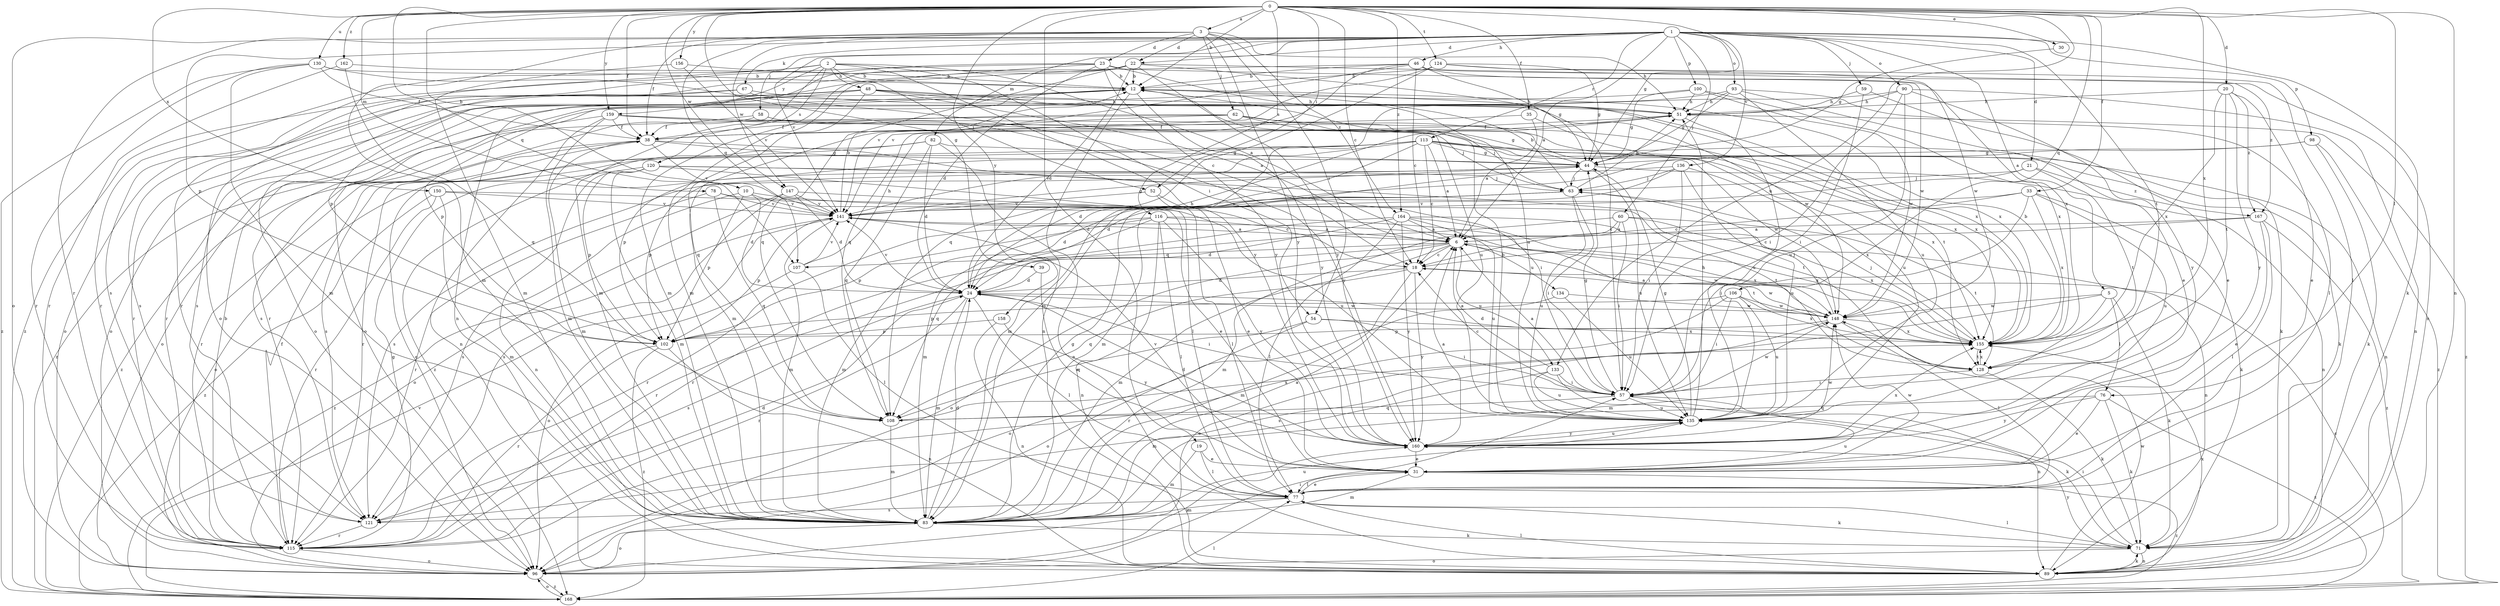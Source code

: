 strict digraph  {
0;
1;
2;
3;
5;
6;
10;
12;
18;
19;
20;
21;
22;
23;
24;
30;
31;
33;
35;
38;
39;
44;
46;
48;
51;
52;
54;
57;
58;
59;
60;
62;
63;
67;
71;
76;
77;
78;
82;
83;
89;
90;
93;
96;
98;
100;
102;
106;
107;
108;
113;
115;
116;
120;
121;
124;
128;
130;
133;
134;
135;
136;
141;
147;
148;
150;
155;
156;
158;
159;
160;
162;
164;
167;
168;
0 -> 3  [label=a];
0 -> 10  [label=b];
0 -> 12  [label=b];
0 -> 18  [label=c];
0 -> 19  [label=d];
0 -> 20  [label=d];
0 -> 30  [label=e];
0 -> 33  [label=f];
0 -> 35  [label=f];
0 -> 38  [label=f];
0 -> 39  [label=g];
0 -> 44  [label=g];
0 -> 52  [label=i];
0 -> 76  [label=l];
0 -> 78  [label=m];
0 -> 89  [label=n];
0 -> 106  [label=q];
0 -> 107  [label=q];
0 -> 116  [label=s];
0 -> 124  [label=t];
0 -> 130  [label=u];
0 -> 133  [label=u];
0 -> 147  [label=w];
0 -> 150  [label=x];
0 -> 155  [label=x];
0 -> 156  [label=y];
0 -> 158  [label=y];
0 -> 159  [label=y];
0 -> 162  [label=z];
0 -> 164  [label=z];
1 -> 5  [label=a];
1 -> 6  [label=a];
1 -> 21  [label=d];
1 -> 22  [label=d];
1 -> 46  [label=h];
1 -> 58  [label=j];
1 -> 59  [label=j];
1 -> 60  [label=j];
1 -> 67  [label=k];
1 -> 71  [label=k];
1 -> 82  [label=m];
1 -> 90  [label=o];
1 -> 93  [label=o];
1 -> 96  [label=o];
1 -> 98  [label=p];
1 -> 100  [label=p];
1 -> 102  [label=p];
1 -> 113  [label=r];
1 -> 115  [label=r];
1 -> 128  [label=t];
1 -> 136  [label=v];
1 -> 141  [label=v];
2 -> 6  [label=a];
2 -> 48  [label=h];
2 -> 52  [label=i];
2 -> 54  [label=i];
2 -> 83  [label=m];
2 -> 115  [label=r];
2 -> 120  [label=s];
2 -> 121  [label=s];
2 -> 159  [label=y];
2 -> 160  [label=y];
3 -> 22  [label=d];
3 -> 23  [label=d];
3 -> 38  [label=f];
3 -> 51  [label=h];
3 -> 54  [label=i];
3 -> 62  [label=j];
3 -> 83  [label=m];
3 -> 107  [label=q];
3 -> 147  [label=w];
3 -> 160  [label=y];
3 -> 164  [label=z];
5 -> 71  [label=k];
5 -> 76  [label=l];
5 -> 83  [label=m];
5 -> 96  [label=o];
5 -> 148  [label=w];
6 -> 18  [label=c];
6 -> 83  [label=m];
6 -> 96  [label=o];
6 -> 107  [label=q];
6 -> 115  [label=r];
6 -> 133  [label=u];
6 -> 134  [label=u];
6 -> 148  [label=w];
10 -> 24  [label=d];
10 -> 102  [label=p];
10 -> 121  [label=s];
10 -> 135  [label=u];
10 -> 141  [label=v];
12 -> 51  [label=h];
12 -> 89  [label=n];
12 -> 96  [label=o];
12 -> 102  [label=p];
12 -> 115  [label=r];
12 -> 135  [label=u];
12 -> 160  [label=y];
18 -> 24  [label=d];
18 -> 83  [label=m];
18 -> 108  [label=q];
18 -> 148  [label=w];
18 -> 160  [label=y];
19 -> 31  [label=e];
19 -> 77  [label=l];
19 -> 83  [label=m];
20 -> 31  [label=e];
20 -> 51  [label=h];
20 -> 128  [label=t];
20 -> 155  [label=x];
20 -> 160  [label=y];
20 -> 167  [label=z];
21 -> 24  [label=d];
21 -> 63  [label=j];
21 -> 128  [label=t];
21 -> 167  [label=z];
22 -> 12  [label=b];
22 -> 24  [label=d];
22 -> 57  [label=i];
22 -> 83  [label=m];
22 -> 96  [label=o];
22 -> 102  [label=p];
22 -> 108  [label=q];
22 -> 160  [label=y];
22 -> 167  [label=z];
23 -> 12  [label=b];
23 -> 24  [label=d];
23 -> 83  [label=m];
23 -> 89  [label=n];
23 -> 135  [label=u];
23 -> 148  [label=w];
23 -> 160  [label=y];
23 -> 168  [label=z];
24 -> 51  [label=h];
24 -> 57  [label=i];
24 -> 77  [label=l];
24 -> 83  [label=m];
24 -> 115  [label=r];
24 -> 121  [label=s];
24 -> 141  [label=v];
24 -> 148  [label=w];
30 -> 44  [label=g];
31 -> 77  [label=l];
31 -> 83  [label=m];
31 -> 135  [label=u];
31 -> 141  [label=v];
31 -> 148  [label=w];
31 -> 168  [label=z];
33 -> 18  [label=c];
33 -> 57  [label=i];
33 -> 71  [label=k];
33 -> 135  [label=u];
33 -> 141  [label=v];
33 -> 155  [label=x];
35 -> 6  [label=a];
35 -> 38  [label=f];
35 -> 135  [label=u];
38 -> 44  [label=g];
38 -> 57  [label=i];
38 -> 83  [label=m];
38 -> 115  [label=r];
38 -> 141  [label=v];
38 -> 168  [label=z];
39 -> 24  [label=d];
39 -> 31  [label=e];
44 -> 63  [label=j];
44 -> 89  [label=n];
44 -> 102  [label=p];
44 -> 135  [label=u];
46 -> 12  [label=b];
46 -> 18  [label=c];
46 -> 44  [label=g];
46 -> 89  [label=n];
46 -> 108  [label=q];
46 -> 115  [label=r];
46 -> 141  [label=v];
46 -> 155  [label=x];
48 -> 6  [label=a];
48 -> 51  [label=h];
48 -> 96  [label=o];
48 -> 108  [label=q];
48 -> 115  [label=r];
48 -> 121  [label=s];
48 -> 148  [label=w];
48 -> 155  [label=x];
51 -> 38  [label=f];
51 -> 135  [label=u];
51 -> 168  [label=z];
52 -> 31  [label=e];
52 -> 77  [label=l];
52 -> 141  [label=v];
54 -> 57  [label=i];
54 -> 96  [label=o];
54 -> 108  [label=q];
54 -> 155  [label=x];
57 -> 6  [label=a];
57 -> 18  [label=c];
57 -> 44  [label=g];
57 -> 71  [label=k];
57 -> 108  [label=q];
57 -> 135  [label=u];
57 -> 148  [label=w];
58 -> 38  [label=f];
58 -> 121  [label=s];
58 -> 155  [label=x];
58 -> 160  [label=y];
59 -> 31  [label=e];
59 -> 51  [label=h];
59 -> 57  [label=i];
60 -> 6  [label=a];
60 -> 57  [label=i];
60 -> 83  [label=m];
60 -> 115  [label=r];
60 -> 128  [label=t];
60 -> 155  [label=x];
62 -> 38  [label=f];
62 -> 44  [label=g];
62 -> 63  [label=j];
62 -> 83  [label=m];
62 -> 128  [label=t];
62 -> 168  [label=z];
63 -> 12  [label=b];
63 -> 24  [label=d];
63 -> 51  [label=h];
63 -> 57  [label=i];
63 -> 83  [label=m];
63 -> 135  [label=u];
63 -> 141  [label=v];
67 -> 51  [label=h];
67 -> 96  [label=o];
67 -> 121  [label=s];
67 -> 155  [label=x];
71 -> 57  [label=i];
71 -> 77  [label=l];
71 -> 89  [label=n];
71 -> 96  [label=o];
71 -> 160  [label=y];
76 -> 31  [label=e];
76 -> 71  [label=k];
76 -> 108  [label=q];
76 -> 160  [label=y];
76 -> 168  [label=z];
77 -> 31  [label=e];
77 -> 71  [label=k];
77 -> 83  [label=m];
77 -> 121  [label=s];
78 -> 108  [label=q];
78 -> 115  [label=r];
78 -> 128  [label=t];
78 -> 141  [label=v];
82 -> 24  [label=d];
82 -> 44  [label=g];
82 -> 89  [label=n];
82 -> 96  [label=o];
82 -> 108  [label=q];
82 -> 168  [label=z];
83 -> 6  [label=a];
83 -> 24  [label=d];
83 -> 44  [label=g];
83 -> 71  [label=k];
83 -> 96  [label=o];
83 -> 135  [label=u];
89 -> 71  [label=k];
89 -> 77  [label=l];
89 -> 148  [label=w];
89 -> 155  [label=x];
90 -> 51  [label=h];
90 -> 57  [label=i];
90 -> 89  [label=n];
90 -> 96  [label=o];
90 -> 135  [label=u];
90 -> 160  [label=y];
93 -> 31  [label=e];
93 -> 44  [label=g];
93 -> 51  [label=h];
93 -> 77  [label=l];
93 -> 83  [label=m];
93 -> 135  [label=u];
96 -> 57  [label=i];
96 -> 160  [label=y];
96 -> 168  [label=z];
98 -> 44  [label=g];
98 -> 71  [label=k];
98 -> 83  [label=m];
98 -> 168  [label=z];
100 -> 44  [label=g];
100 -> 51  [label=h];
100 -> 115  [label=r];
100 -> 148  [label=w];
100 -> 155  [label=x];
102 -> 89  [label=n];
102 -> 115  [label=r];
102 -> 168  [label=z];
106 -> 57  [label=i];
106 -> 102  [label=p];
106 -> 115  [label=r];
106 -> 135  [label=u];
106 -> 148  [label=w];
106 -> 155  [label=x];
107 -> 51  [label=h];
107 -> 77  [label=l];
107 -> 96  [label=o];
107 -> 141  [label=v];
108 -> 83  [label=m];
108 -> 155  [label=x];
113 -> 6  [label=a];
113 -> 18  [label=c];
113 -> 24  [label=d];
113 -> 44  [label=g];
113 -> 71  [label=k];
113 -> 89  [label=n];
113 -> 102  [label=p];
113 -> 115  [label=r];
113 -> 121  [label=s];
113 -> 141  [label=v];
113 -> 148  [label=w];
113 -> 155  [label=x];
115 -> 12  [label=b];
115 -> 38  [label=f];
115 -> 44  [label=g];
115 -> 96  [label=o];
116 -> 6  [label=a];
116 -> 77  [label=l];
116 -> 83  [label=m];
116 -> 89  [label=n];
116 -> 102  [label=p];
116 -> 115  [label=r];
116 -> 155  [label=x];
116 -> 160  [label=y];
120 -> 63  [label=j];
120 -> 77  [label=l];
120 -> 83  [label=m];
120 -> 89  [label=n];
120 -> 96  [label=o];
120 -> 102  [label=p];
120 -> 128  [label=t];
121 -> 24  [label=d];
121 -> 115  [label=r];
124 -> 12  [label=b];
124 -> 44  [label=g];
124 -> 77  [label=l];
124 -> 108  [label=q];
124 -> 141  [label=v];
124 -> 148  [label=w];
128 -> 57  [label=i];
128 -> 71  [label=k];
128 -> 155  [label=x];
130 -> 12  [label=b];
130 -> 18  [label=c];
130 -> 38  [label=f];
130 -> 83  [label=m];
130 -> 115  [label=r];
130 -> 168  [label=z];
133 -> 6  [label=a];
133 -> 57  [label=i];
133 -> 83  [label=m];
133 -> 89  [label=n];
133 -> 135  [label=u];
134 -> 96  [label=o];
134 -> 135  [label=u];
134 -> 148  [label=w];
135 -> 12  [label=b];
135 -> 44  [label=g];
135 -> 51  [label=h];
135 -> 160  [label=y];
136 -> 57  [label=i];
136 -> 63  [label=j];
136 -> 83  [label=m];
136 -> 121  [label=s];
136 -> 135  [label=u];
136 -> 155  [label=x];
141 -> 6  [label=a];
141 -> 12  [label=b];
141 -> 44  [label=g];
141 -> 83  [label=m];
141 -> 102  [label=p];
141 -> 128  [label=t];
141 -> 168  [label=z];
147 -> 18  [label=c];
147 -> 24  [label=d];
147 -> 96  [label=o];
147 -> 121  [label=s];
147 -> 141  [label=v];
148 -> 6  [label=a];
148 -> 63  [label=j];
148 -> 77  [label=l];
148 -> 102  [label=p];
148 -> 121  [label=s];
148 -> 155  [label=x];
150 -> 31  [label=e];
150 -> 83  [label=m];
150 -> 115  [label=r];
150 -> 141  [label=v];
150 -> 168  [label=z];
155 -> 12  [label=b];
155 -> 24  [label=d];
155 -> 63  [label=j];
155 -> 128  [label=t];
156 -> 12  [label=b];
156 -> 83  [label=m];
156 -> 141  [label=v];
158 -> 89  [label=n];
158 -> 102  [label=p];
158 -> 160  [label=y];
159 -> 38  [label=f];
159 -> 63  [label=j];
159 -> 71  [label=k];
159 -> 83  [label=m];
159 -> 89  [label=n];
159 -> 96  [label=o];
159 -> 155  [label=x];
160 -> 6  [label=a];
160 -> 24  [label=d];
160 -> 31  [label=e];
160 -> 135  [label=u];
160 -> 148  [label=w];
160 -> 155  [label=x];
162 -> 12  [label=b];
162 -> 108  [label=q];
162 -> 115  [label=r];
164 -> 6  [label=a];
164 -> 24  [label=d];
164 -> 77  [label=l];
164 -> 89  [label=n];
164 -> 108  [label=q];
164 -> 135  [label=u];
164 -> 155  [label=x];
164 -> 160  [label=y];
167 -> 6  [label=a];
167 -> 18  [label=c];
167 -> 31  [label=e];
167 -> 77  [label=l];
167 -> 168  [label=z];
168 -> 18  [label=c];
168 -> 77  [label=l];
168 -> 96  [label=o];
168 -> 141  [label=v];
}
